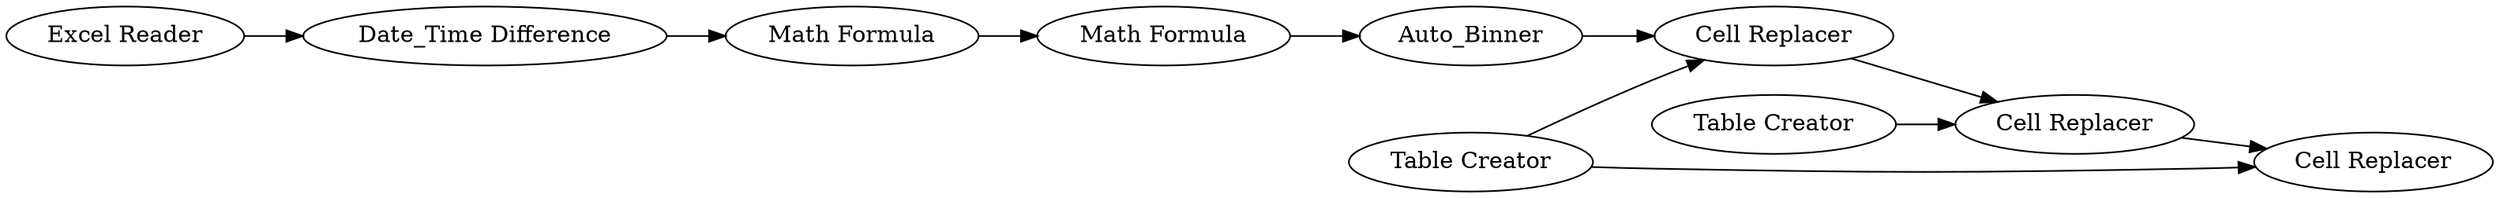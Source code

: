digraph {
	13 -> 15
	10 -> 13
	14 -> 17
	8 -> 9
	15 -> 16
	18 -> 8
	12 -> 16
	14 -> 15
	9 -> 10
	16 -> 17
	16 [label="Cell Replacer"]
	13 [label=Auto_Binner]
	9 [label="Math Formula"]
	18 [label="Excel Reader"]
	10 [label="Math Formula"]
	8 [label="Date_Time Difference"]
	15 [label="Cell Replacer"]
	14 [label="Table Creator"]
	17 [label="Cell Replacer"]
	12 [label="Table Creator"]
	rankdir=LR
}
